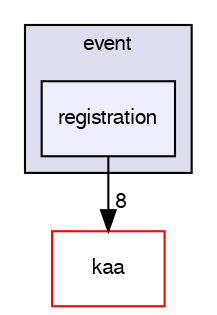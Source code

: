digraph "/var/lib/jenkins/workspace/kaa_public/client/client-multi/client-cpp/impl/event/registration" {
  bgcolor=transparent;
  compound=true
  node [ fontsize="10", fontname="FreeSans"];
  edge [ labelfontsize="10", labelfontname="FreeSans"];
  subgraph clusterdir_c7e7465690b76030795e0fe4b848d6c2 {
    graph [ bgcolor="#ddddee", pencolor="black", label="event" fontname="FreeSans", fontsize="10", URL="dir_c7e7465690b76030795e0fe4b848d6c2.html"]
  dir_28bd15d30f23e397fbdc8022426657a0 [shape=box, label="registration", style="filled", fillcolor="#eeeeff", pencolor="black", URL="dir_28bd15d30f23e397fbdc8022426657a0.html"];
  }
  dir_1ac78b1500c3fd9a977bacb448b54d1a [shape=box label="kaa" color="red" URL="dir_1ac78b1500c3fd9a977bacb448b54d1a.html"];
  dir_28bd15d30f23e397fbdc8022426657a0->dir_1ac78b1500c3fd9a977bacb448b54d1a [headlabel="8", labeldistance=1.5 headhref="dir_000029_000040.html"];
}
